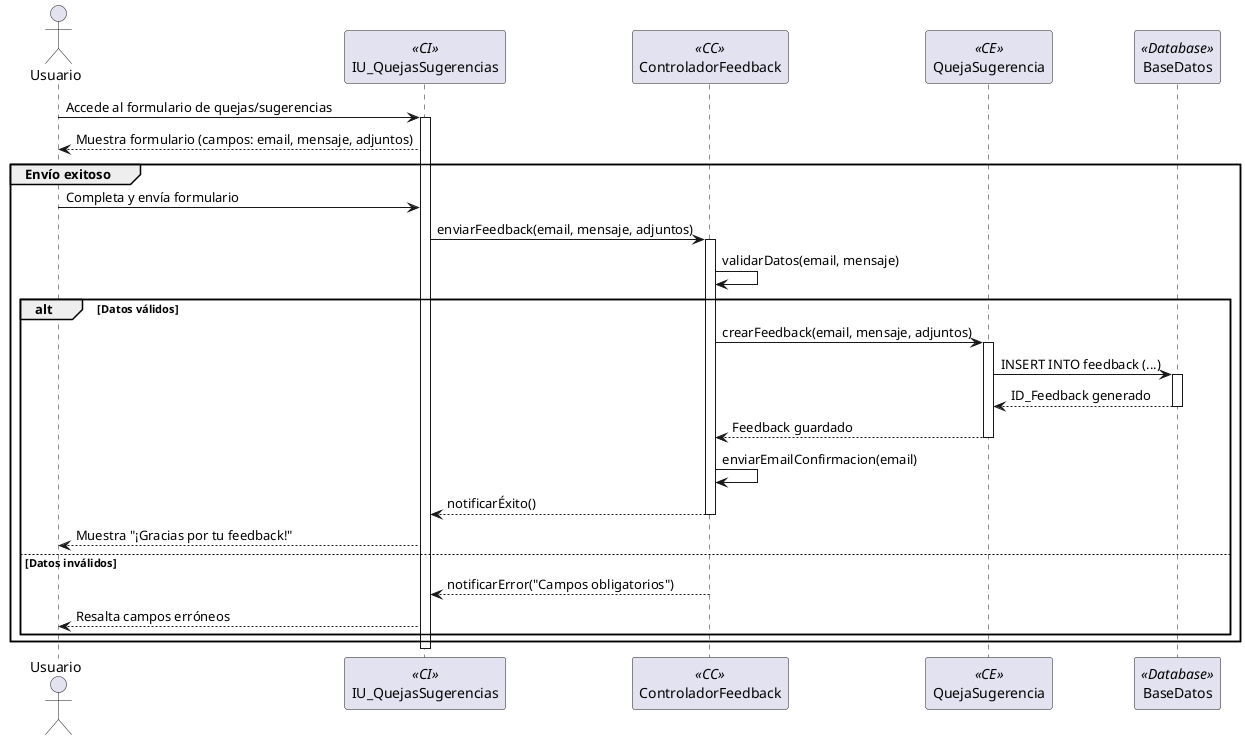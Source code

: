@startuml
actor Usuario
participant "IU_QuejasSugerencias" as Interfaz <<CI>>
participant "ControladorFeedback" as Controlador <<CC>>
participant "QuejaSugerencia" as Entidad <<CE>>
participant "BaseDatos" as BD <<Database>>

Usuario -> Interfaz: Accede al formulario de quejas/sugerencias
activate Interfaz
Interfaz --> Usuario: Muestra formulario (campos: email, mensaje, adjuntos)

group Envío exitoso
  Usuario -> Interfaz: Completa y envía formulario
  Interfaz -> Controlador: enviarFeedback(email, mensaje, adjuntos)
  activate Controlador

  Controlador -> Controlador: validarDatos(email, mensaje)
  alt Datos válidos
    Controlador -> Entidad: crearFeedback(email, mensaje, adjuntos)
    activate Entidad
    Entidad -> BD: INSERT INTO feedback (...)
    activate BD
    BD --> Entidad: ID_Feedback generado
    deactivate BD
    Entidad --> Controlador: Feedback guardado
    deactivate Entidad
    
    Controlador -> Controlador: enviarEmailConfirmacion(email)
    Controlador --> Interfaz: notificarÉxito()
    deactivate Controlador
    Interfaz --> Usuario: Muestra "¡Gracias por tu feedback!"
  else Datos inválidos
    Controlador --> Interfaz: notificarError("Campos obligatorios")
    deactivate Controlador
    Interfaz --> Usuario: Resalta campos erróneos
  end
end

deactivate Interfaz
@enduml